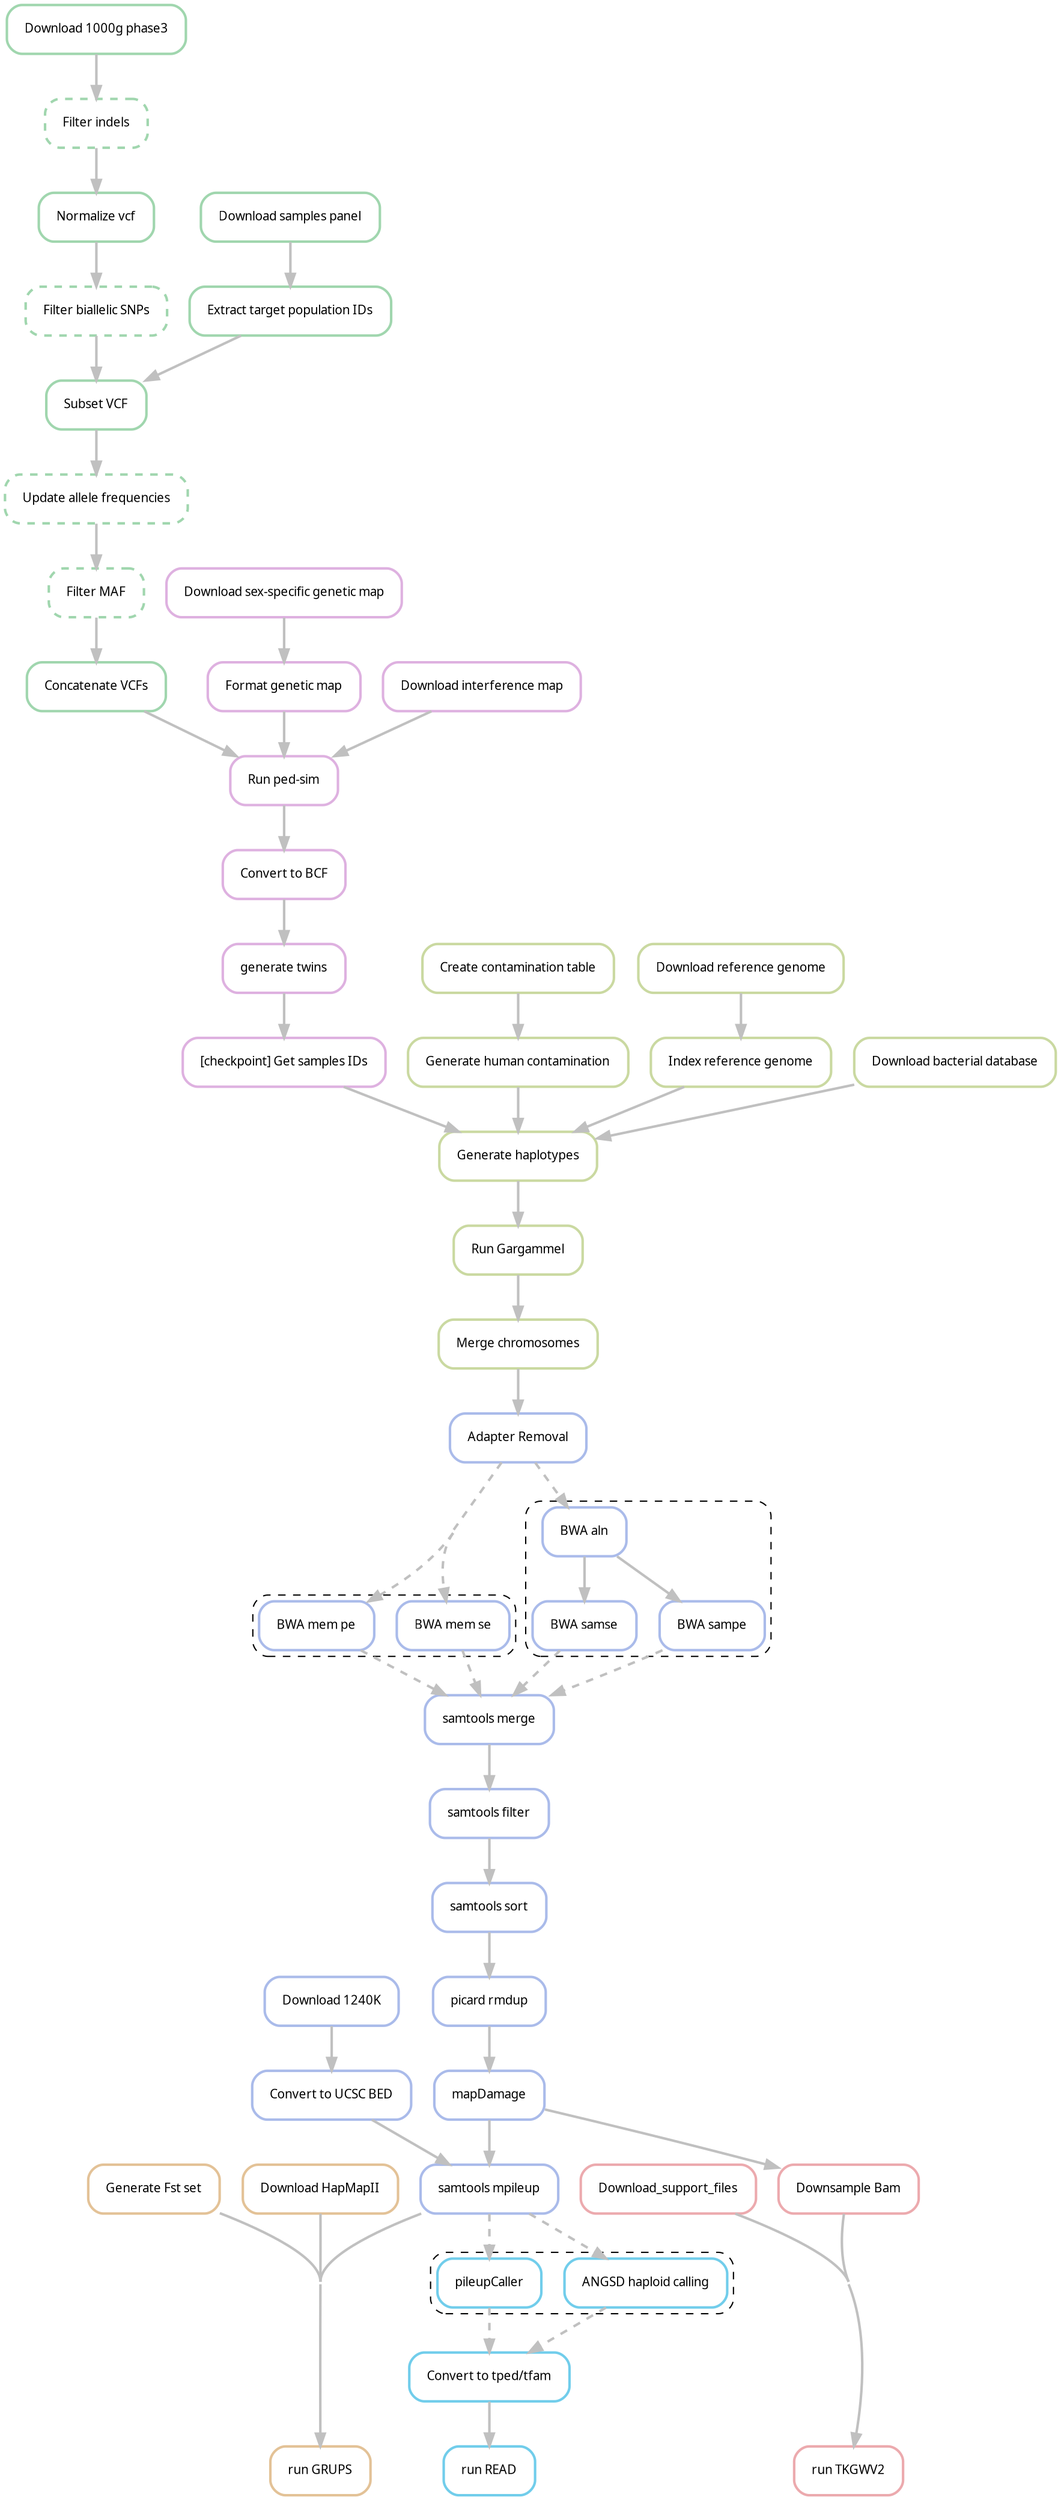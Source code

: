 # ["#a0d6ae", "#deb1e0", "#cad9a1","#aabbea","#e3c297","#71cdeb","#ecaaae", "#8adbd3"]

# ["#a0d6ae", "#deb1e0", "#cad9a1","#aabbea","#e3c297","#71cdeb","#ecaaae", "#8adbd3"]
digraph snakemake_dag {
    graph[bgcolor=white, margin=0];
    node[shape=box, style=rounded, fontname=sans, fontsize=10, penwidth=2, margin=0.2];
    edge[penwidth=2, color=grey];
      concentrate=true;
      


    subgraph preprocess_1000g {
        node[color="#a0d6ae"]
        
	    A0a[label = "Download 1000g phase3",               group="a"];
	    A1a[label = "Filter indels",                       group="a", style="dashed, rounded",];
	    
        {rank="same"; A2a; A2b}
	    A2a[label = "Normalize vcf",                       group="a"];
	    A2b[label = "Download samples panel",              group="b"];
	    
	    {rank="same"; A3a; A3b}
	    A3a[label = "Filter biallelic SNPs",               group="a", style="dashed, rounded"];
	    A3b[label = "Extract target population IDs",       group="b"];

	    A4a[label = "Subset VCF",                          group="a"];
	    A5a[label = "Update allele frequencies",           group="a", style="dashed, rounded"];
	    A6a[label = "Filter MAF", style="dashed, rounded", group="a", style="dashed, rounded"];
	    A7a[label = "Concatenate VCFs",                    group="a"];

        A0a -> A1a
        A1a -> A2a
        A2a -> A3a
        A3a -> A4a
    
        A2b -> A3b -> A4a 
    
        A4a -> A5a
        A5a -> A6a
        A6a -> A7a
    }
    
    subgraph run_pedigree_sims {
        node[color="#deb1e0"]
        B0a[label = "Download sex-specific genetic map",  group="b"];
        B1a[label = "Format genetic map",                 group="b"];
        B2a[label = "Run ped-sim",                        group="b"];
        B3a[label = "Convert to BCF",                     group="b"]
        B4a[label = "generate twins",                     group="b"];
        B5a[label = "[checkpoint] Get samples IDs",       group="b"];
        
        B0b[label = "Download interference map",          group="c"];
        
        B0a -> B1a
        B1a -> B2a
        
        A7a -> B2a
        B0b -> B2a 
        B2a -> B3a
        B3a -> B4a
        B4a -> B5a
    }
    
    subgraph simulate_aDNA {
        node[color="#cad9a1"];
        {rank="same"; B4a; C0b}
        {rank="same"; B5a; C1b}
        
        C0b[label="Create contamination table",           group="c"];
        C1b[label="Generate human contamination",         group="c"];
        
        C0c[label="Download reference genome",            group="d"];
        C1c[label="Index reference genome",               group="d"];
        
        C1d[label="Download bacterial database",          group="e"];
        
        C2a[label="Generate haplotypes",                  group="c"];
        C3a[label="Run Gargammel",                        group="c"];
        C4a[label="Merge chromosomes",                    group="c"];
        

        C0b -> C1b
        C1b -> C2a
        B5a -> C2a
        C1d -> C2a
        C2a -> C3a
        C3a -> C4a
        
        C0c -> C1c
        C1c -> C2a
        
    }

    subgraph Preprocessing {
        node[color="#aabbea"];
        D0a[label="Adapter Removal", group="c"];
        
        subgraph cluster_mem {
            graph[style="dashed, rounded", margin=5];

            {rank="same"; D1a; D1b}
            D1a[label="BWA mem se"]
            D1b[label="BWA mem pe"]
        }
        
        subgraph cluster_aln {
            graph[style="dashed, rounded", margin=5];
            D1c[label="BWA aln"];
            
            {rank="same"; D2b; D2c}
            D2b[label="BWA samse"];
            D2c[label="BWA sampe"];
            
        }
        
        D3a[label="samtools merge", group="c"]
        D4a[label="samtools filter", group="c"]
        D5a[label="samtools sort", group="c"]
        D6a[label="picard rmdup", group="c"]
        D7a[label="mapDamage", group="c"]
        D8a[label="samtools mpileup", group="c"]

        {rank="same"; D6a; D6b}
        {rank="same"; D7a; D7b}
        
        D6b[label="Download 1240K"]
        D7b[label="Convert to UCSC BED"]

        C4a -> D0a
        
        # Attach bwa aln
        D0a -> D1a[style="dashed"]
        D0a -> D1b[style="dashed"]
        D1a -> D3a[style="dashed"]
        D1b -> D3a[style="dashed"]
        
        # Attach bwa mem
        D0a -> D1c[style="dashed"]
        D1c -> D2b
        D1c -> D2c
        D2b -> D3a[style="dashed"]
        D2c -> D3a[style="dashed"]
        
        D3a -> D4a
        D4a -> D5a
        D5a -> D6a
        D6a -> D7a
        D7a -> D8a
        
        D6b -> D7b
        D7b -> D8a 
        
    }
    
    
    subgraph GRUPS {
        node[color="#e3c297"]
        {rank="same"; E0a; E0b}
        E0a[label="Download HapMapII"];
        E0b[label="Generate Fst set"];
        E1a[label="run GRUPS"]
        
        E0a -> E1a
        E0b -> E1a
        D8a -> E1a
    }
    
    subgraph READ {
        node[color="#71cdeb"]
        
        subgraph cluster_haploidcaller {
          graph[style="dashed, rounded", margin=5];
          F0a[label="ANGSD haploid calling"];
          F0b[label="pileupCaller", group="c"];
        }  
        
        F1a[label="Convert to tped/tfam", group="c"];
        F2a[label="run READ", group="c"];
        
        D8a -> F0a[style="dashed"]
        D8a -> F0b[style="dashed"]
        F0a -> F1a[style="dashed"]
        F0b -> F1a[style="dashed"]
        F1a -> F2a
    }
    
    subgraph TKGWV2 {
        node[color="#ecaaae"]

        {rank="same"; G0a; G0b}
        G0a[label="Downsample Bam"];
        G0b[label="Download_support_files"];
        G1a[label="run TKGWV2"];
    
        D7a -> G0a
        G0a -> G1a
        G0b -> G1a
    }
    {rank="same"; E0a; E0b; D8a; G0b; G0a}
    {rank="same"; E1a; F2a; G1a}

}    